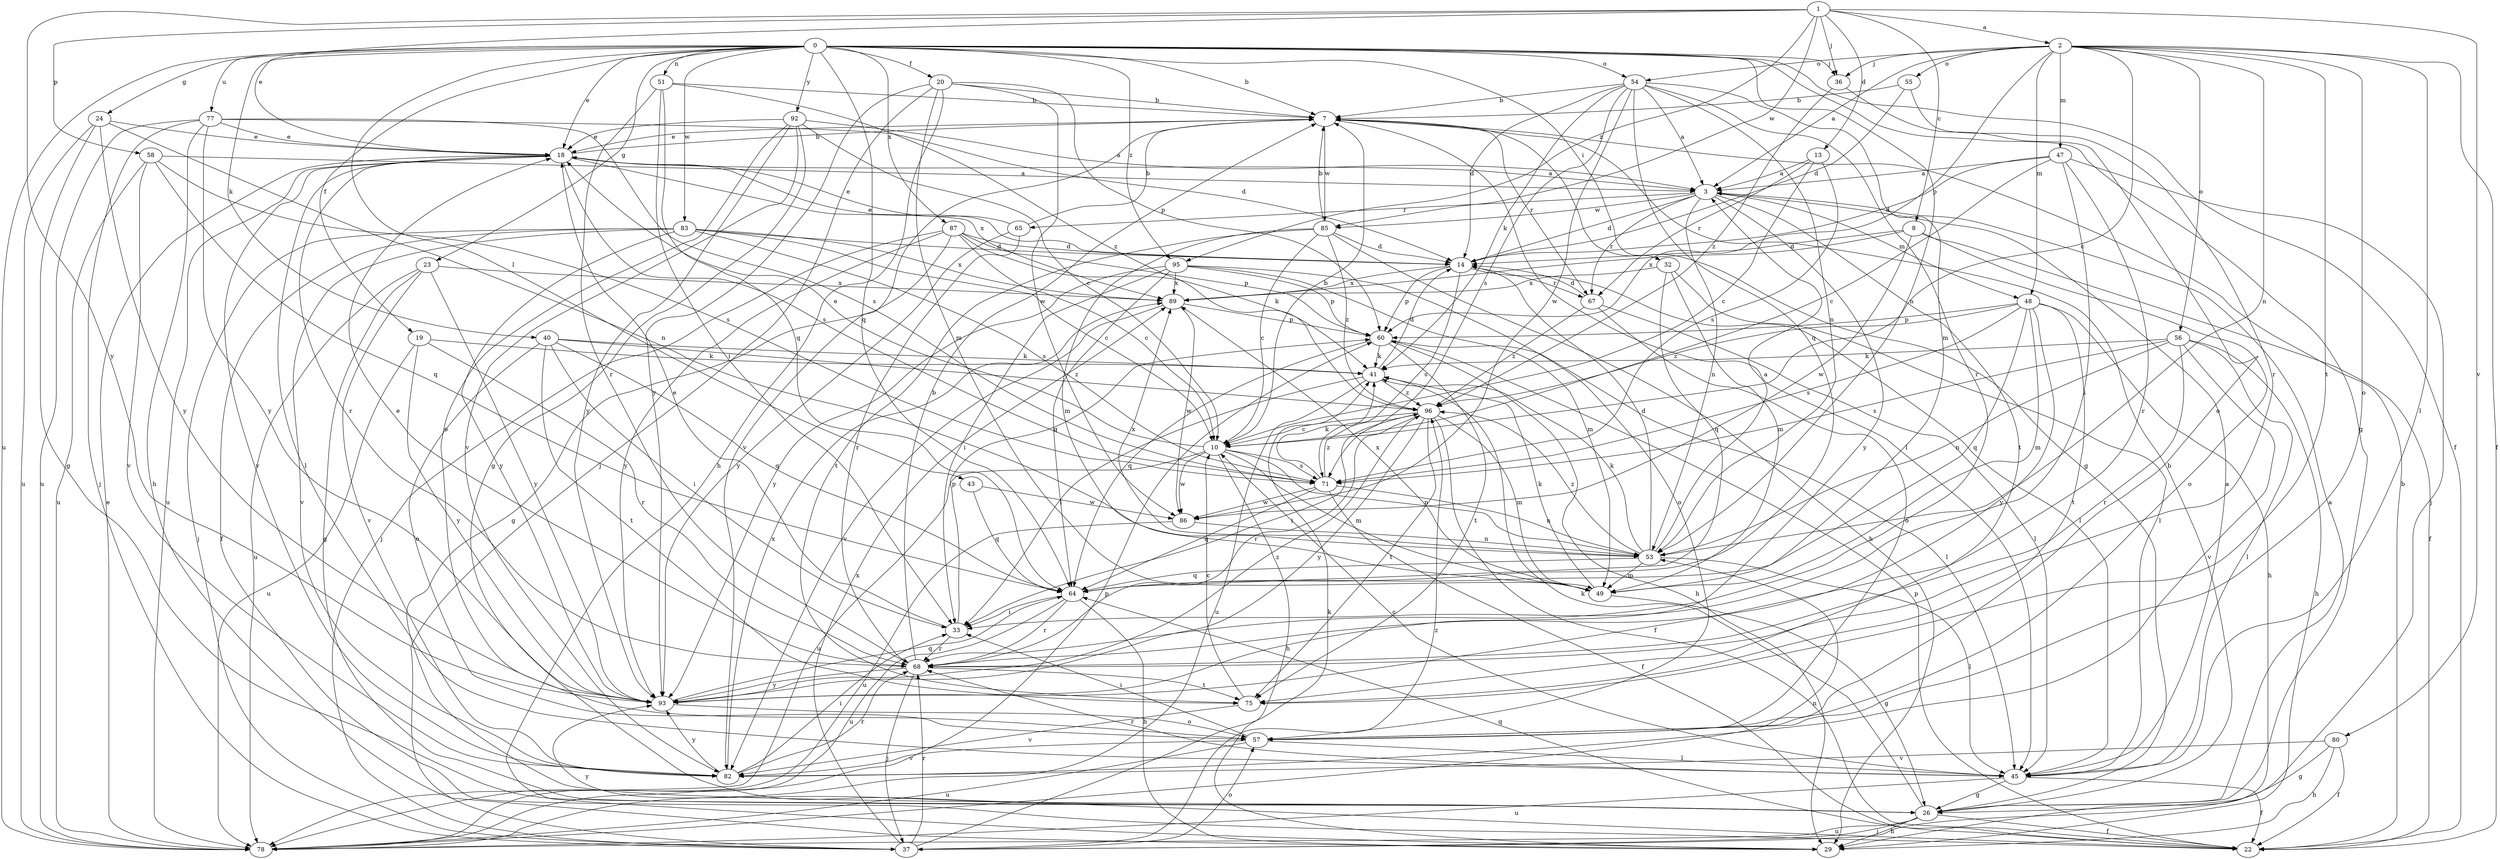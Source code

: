 strict digraph  {
0;
1;
2;
3;
7;
8;
10;
13;
14;
18;
19;
20;
22;
23;
24;
26;
29;
32;
33;
36;
37;
40;
41;
43;
45;
47;
48;
49;
51;
53;
54;
55;
56;
57;
58;
60;
64;
65;
67;
68;
71;
75;
77;
78;
80;
82;
83;
85;
86;
87;
89;
92;
93;
95;
96;
0 -> 7  [label=b];
0 -> 18  [label=e];
0 -> 19  [label=f];
0 -> 20  [label=f];
0 -> 22  [label=f];
0 -> 23  [label=g];
0 -> 24  [label=g];
0 -> 26  [label=g];
0 -> 32  [label=i];
0 -> 36  [label=j];
0 -> 40  [label=k];
0 -> 43  [label=l];
0 -> 51  [label=n];
0 -> 53  [label=n];
0 -> 54  [label=o];
0 -> 64  [label=q];
0 -> 77  [label=u];
0 -> 78  [label=u];
0 -> 83  [label=w];
0 -> 87  [label=x];
0 -> 92  [label=y];
0 -> 95  [label=z];
1 -> 2  [label=a];
1 -> 8  [label=c];
1 -> 13  [label=d];
1 -> 18  [label=e];
1 -> 36  [label=j];
1 -> 58  [label=p];
1 -> 80  [label=v];
1 -> 85  [label=w];
1 -> 93  [label=y];
1 -> 95  [label=z];
2 -> 3  [label=a];
2 -> 10  [label=c];
2 -> 22  [label=f];
2 -> 36  [label=j];
2 -> 45  [label=l];
2 -> 47  [label=m];
2 -> 48  [label=m];
2 -> 53  [label=n];
2 -> 54  [label=o];
2 -> 55  [label=o];
2 -> 56  [label=o];
2 -> 57  [label=o];
2 -> 60  [label=p];
2 -> 75  [label=t];
3 -> 14  [label=d];
3 -> 48  [label=m];
3 -> 53  [label=n];
3 -> 65  [label=r];
3 -> 67  [label=r];
3 -> 75  [label=t];
3 -> 85  [label=w];
3 -> 93  [label=y];
7 -> 18  [label=e];
7 -> 26  [label=g];
7 -> 45  [label=l];
7 -> 67  [label=r];
7 -> 82  [label=v];
7 -> 85  [label=w];
8 -> 14  [label=d];
8 -> 22  [label=f];
8 -> 57  [label=o];
8 -> 86  [label=w];
8 -> 89  [label=x];
10 -> 7  [label=b];
10 -> 18  [label=e];
10 -> 29  [label=h];
10 -> 49  [label=m];
10 -> 53  [label=n];
10 -> 71  [label=s];
10 -> 78  [label=u];
10 -> 86  [label=w];
13 -> 3  [label=a];
13 -> 10  [label=c];
13 -> 67  [label=r];
13 -> 71  [label=s];
14 -> 18  [label=e];
14 -> 45  [label=l];
14 -> 60  [label=p];
14 -> 67  [label=r];
14 -> 71  [label=s];
14 -> 89  [label=x];
18 -> 3  [label=a];
18 -> 7  [label=b];
18 -> 45  [label=l];
18 -> 68  [label=r];
18 -> 71  [label=s];
18 -> 78  [label=u];
18 -> 82  [label=v];
18 -> 89  [label=x];
19 -> 41  [label=k];
19 -> 68  [label=r];
19 -> 78  [label=u];
19 -> 93  [label=y];
20 -> 7  [label=b];
20 -> 29  [label=h];
20 -> 37  [label=j];
20 -> 49  [label=m];
20 -> 60  [label=p];
20 -> 86  [label=w];
20 -> 93  [label=y];
22 -> 7  [label=b];
22 -> 60  [label=p];
22 -> 64  [label=q];
22 -> 93  [label=y];
23 -> 26  [label=g];
23 -> 78  [label=u];
23 -> 82  [label=v];
23 -> 89  [label=x];
23 -> 93  [label=y];
24 -> 18  [label=e];
24 -> 26  [label=g];
24 -> 53  [label=n];
24 -> 78  [label=u];
24 -> 93  [label=y];
26 -> 3  [label=a];
26 -> 7  [label=b];
26 -> 22  [label=f];
26 -> 29  [label=h];
26 -> 37  [label=j];
26 -> 41  [label=k];
26 -> 78  [label=u];
32 -> 45  [label=l];
32 -> 49  [label=m];
32 -> 64  [label=q];
32 -> 89  [label=x];
33 -> 18  [label=e];
33 -> 60  [label=p];
33 -> 68  [label=r];
36 -> 57  [label=o];
36 -> 96  [label=z];
37 -> 41  [label=k];
37 -> 57  [label=o];
37 -> 68  [label=r];
37 -> 89  [label=x];
37 -> 96  [label=z];
40 -> 33  [label=i];
40 -> 41  [label=k];
40 -> 57  [label=o];
40 -> 64  [label=q];
40 -> 75  [label=t];
40 -> 96  [label=z];
41 -> 14  [label=d];
41 -> 33  [label=i];
41 -> 78  [label=u];
41 -> 96  [label=z];
43 -> 64  [label=q];
43 -> 86  [label=w];
45 -> 3  [label=a];
45 -> 10  [label=c];
45 -> 22  [label=f];
45 -> 26  [label=g];
45 -> 68  [label=r];
45 -> 78  [label=u];
47 -> 3  [label=a];
47 -> 10  [label=c];
47 -> 14  [label=d];
47 -> 33  [label=i];
47 -> 37  [label=j];
47 -> 68  [label=r];
48 -> 29  [label=h];
48 -> 49  [label=m];
48 -> 60  [label=p];
48 -> 64  [label=q];
48 -> 71  [label=s];
48 -> 75  [label=t];
48 -> 93  [label=y];
48 -> 96  [label=z];
49 -> 26  [label=g];
49 -> 41  [label=k];
49 -> 89  [label=x];
51 -> 7  [label=b];
51 -> 33  [label=i];
51 -> 64  [label=q];
51 -> 68  [label=r];
51 -> 96  [label=z];
53 -> 3  [label=a];
53 -> 14  [label=d];
53 -> 41  [label=k];
53 -> 45  [label=l];
53 -> 49  [label=m];
53 -> 64  [label=q];
53 -> 89  [label=x];
53 -> 96  [label=z];
54 -> 3  [label=a];
54 -> 7  [label=b];
54 -> 14  [label=d];
54 -> 41  [label=k];
54 -> 49  [label=m];
54 -> 53  [label=n];
54 -> 64  [label=q];
54 -> 68  [label=r];
54 -> 71  [label=s];
54 -> 86  [label=w];
55 -> 7  [label=b];
55 -> 14  [label=d];
55 -> 68  [label=r];
56 -> 29  [label=h];
56 -> 41  [label=k];
56 -> 45  [label=l];
56 -> 53  [label=n];
56 -> 68  [label=r];
56 -> 71  [label=s];
56 -> 82  [label=v];
57 -> 33  [label=i];
57 -> 45  [label=l];
57 -> 78  [label=u];
57 -> 82  [label=v];
58 -> 3  [label=a];
58 -> 64  [label=q];
58 -> 71  [label=s];
58 -> 78  [label=u];
58 -> 82  [label=v];
60 -> 29  [label=h];
60 -> 41  [label=k];
60 -> 45  [label=l];
60 -> 64  [label=q];
60 -> 75  [label=t];
64 -> 29  [label=h];
64 -> 33  [label=i];
64 -> 68  [label=r];
64 -> 78  [label=u];
65 -> 7  [label=b];
65 -> 18  [label=e];
65 -> 68  [label=r];
65 -> 93  [label=y];
67 -> 14  [label=d];
67 -> 45  [label=l];
67 -> 57  [label=o];
67 -> 96  [label=z];
68 -> 7  [label=b];
68 -> 18  [label=e];
68 -> 37  [label=j];
68 -> 75  [label=t];
68 -> 93  [label=y];
71 -> 22  [label=f];
71 -> 41  [label=k];
71 -> 53  [label=n];
71 -> 64  [label=q];
71 -> 86  [label=w];
71 -> 96  [label=z];
75 -> 10  [label=c];
75 -> 82  [label=v];
77 -> 14  [label=d];
77 -> 18  [label=e];
77 -> 29  [label=h];
77 -> 37  [label=j];
77 -> 71  [label=s];
77 -> 78  [label=u];
77 -> 93  [label=y];
78 -> 18  [label=e];
78 -> 53  [label=n];
78 -> 60  [label=p];
80 -> 22  [label=f];
80 -> 26  [label=g];
80 -> 29  [label=h];
80 -> 82  [label=v];
82 -> 33  [label=i];
82 -> 68  [label=r];
82 -> 89  [label=x];
82 -> 93  [label=y];
83 -> 10  [label=c];
83 -> 14  [label=d];
83 -> 22  [label=f];
83 -> 37  [label=j];
83 -> 71  [label=s];
83 -> 82  [label=v];
83 -> 89  [label=x];
83 -> 93  [label=y];
85 -> 7  [label=b];
85 -> 10  [label=c];
85 -> 14  [label=d];
85 -> 29  [label=h];
85 -> 49  [label=m];
85 -> 75  [label=t];
85 -> 96  [label=z];
86 -> 53  [label=n];
86 -> 78  [label=u];
87 -> 10  [label=c];
87 -> 14  [label=d];
87 -> 26  [label=g];
87 -> 37  [label=j];
87 -> 41  [label=k];
87 -> 60  [label=p];
87 -> 93  [label=y];
89 -> 60  [label=p];
89 -> 82  [label=v];
89 -> 86  [label=w];
92 -> 3  [label=a];
92 -> 10  [label=c];
92 -> 18  [label=e];
92 -> 26  [label=g];
92 -> 57  [label=o];
92 -> 82  [label=v];
92 -> 93  [label=y];
93 -> 57  [label=o];
93 -> 64  [label=q];
93 -> 96  [label=z];
95 -> 33  [label=i];
95 -> 49  [label=m];
95 -> 57  [label=o];
95 -> 60  [label=p];
95 -> 64  [label=q];
95 -> 89  [label=x];
95 -> 93  [label=y];
96 -> 10  [label=c];
96 -> 22  [label=f];
96 -> 33  [label=i];
96 -> 49  [label=m];
96 -> 68  [label=r];
96 -> 75  [label=t];
96 -> 93  [label=y];
}
